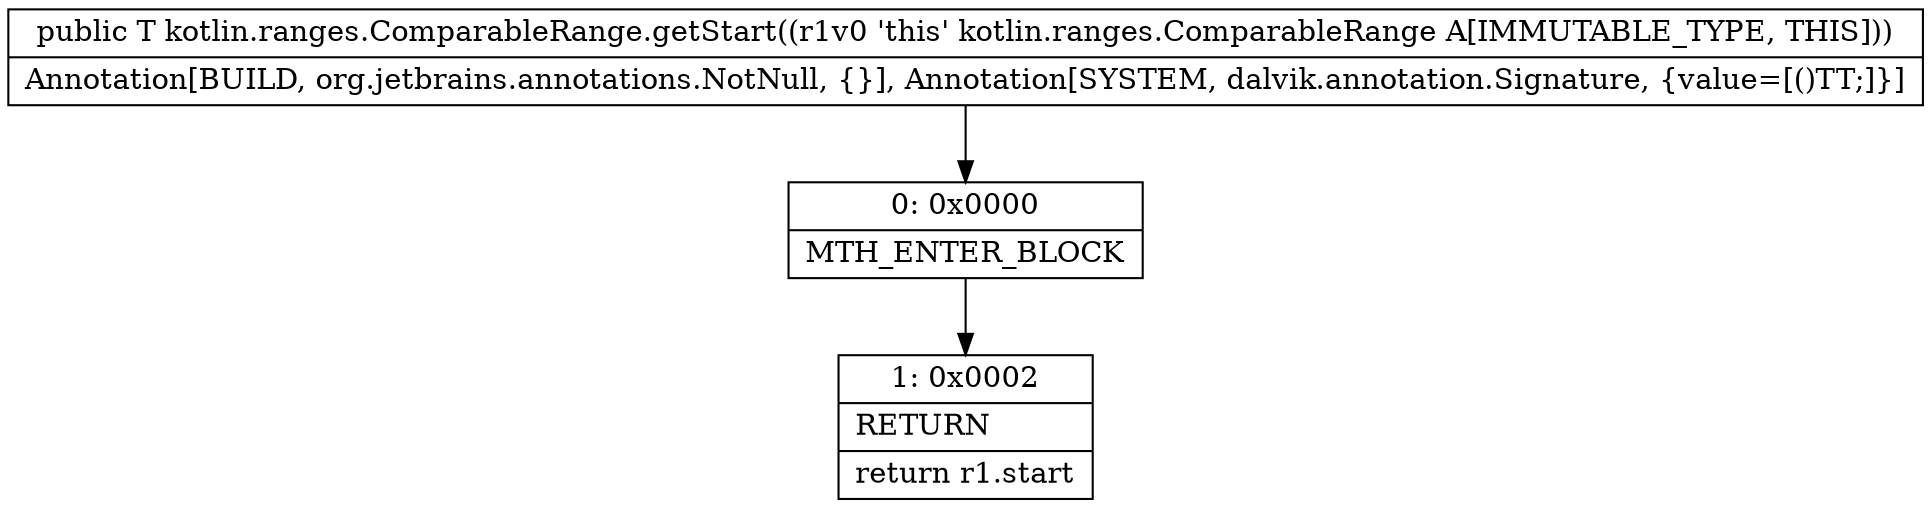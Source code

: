 digraph "CFG forkotlin.ranges.ComparableRange.getStart()Ljava\/lang\/Comparable;" {
Node_0 [shape=record,label="{0\:\ 0x0000|MTH_ENTER_BLOCK\l}"];
Node_1 [shape=record,label="{1\:\ 0x0002|RETURN\l|return r1.start\l}"];
MethodNode[shape=record,label="{public T kotlin.ranges.ComparableRange.getStart((r1v0 'this' kotlin.ranges.ComparableRange A[IMMUTABLE_TYPE, THIS]))  | Annotation[BUILD, org.jetbrains.annotations.NotNull, \{\}], Annotation[SYSTEM, dalvik.annotation.Signature, \{value=[()TT;]\}]\l}"];
MethodNode -> Node_0;
Node_0 -> Node_1;
}

